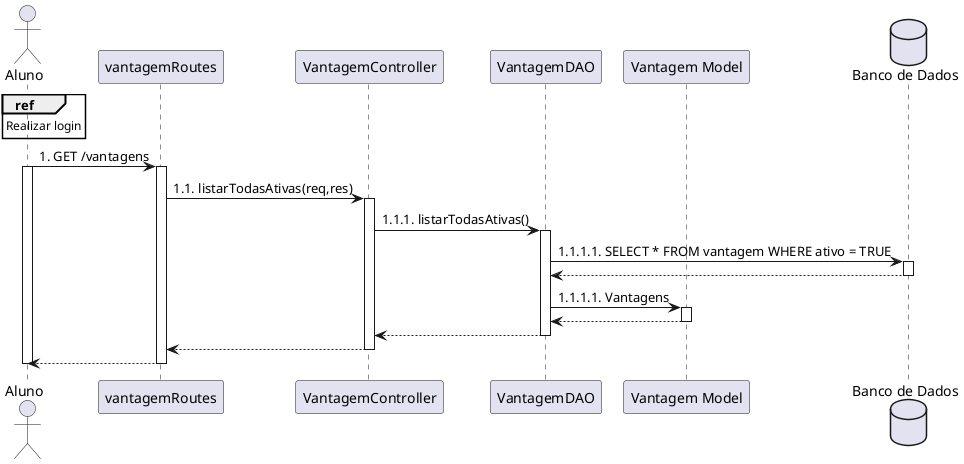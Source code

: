 @startuml

actor "Aluno" as aluno
participant "vantagemRoutes" as rota
participant "VantagemController" as controller
participant "VantagemDAO" as dao
participant "Vantagem Model" as model
database "Banco de Dados" as bd

ref over aluno : Realizar login

aluno -> rota : 1. GET /vantagens
activate aluno 
activate rota 

rota -> controller : 1.1. listarTodasAtivas(req,res)
activate controller
    controller -> dao : 1.1.1. listarTodasAtivas()
    activate dao 
        dao -> bd : 1.1.1.1. SELECT * FROM vantagem WHERE ativo = TRUE
        activate bd 
        bd  --> dao
        deactivate bd
        dao -> model : 1.1.1.1. Vantagens
        activate model 
        model --> dao
        deactivate model
    dao --> controller
    deactivate dao
controller --> rota
deactivate controller

rota --> aluno
deactivate rota
deactivate aluno

@enduml